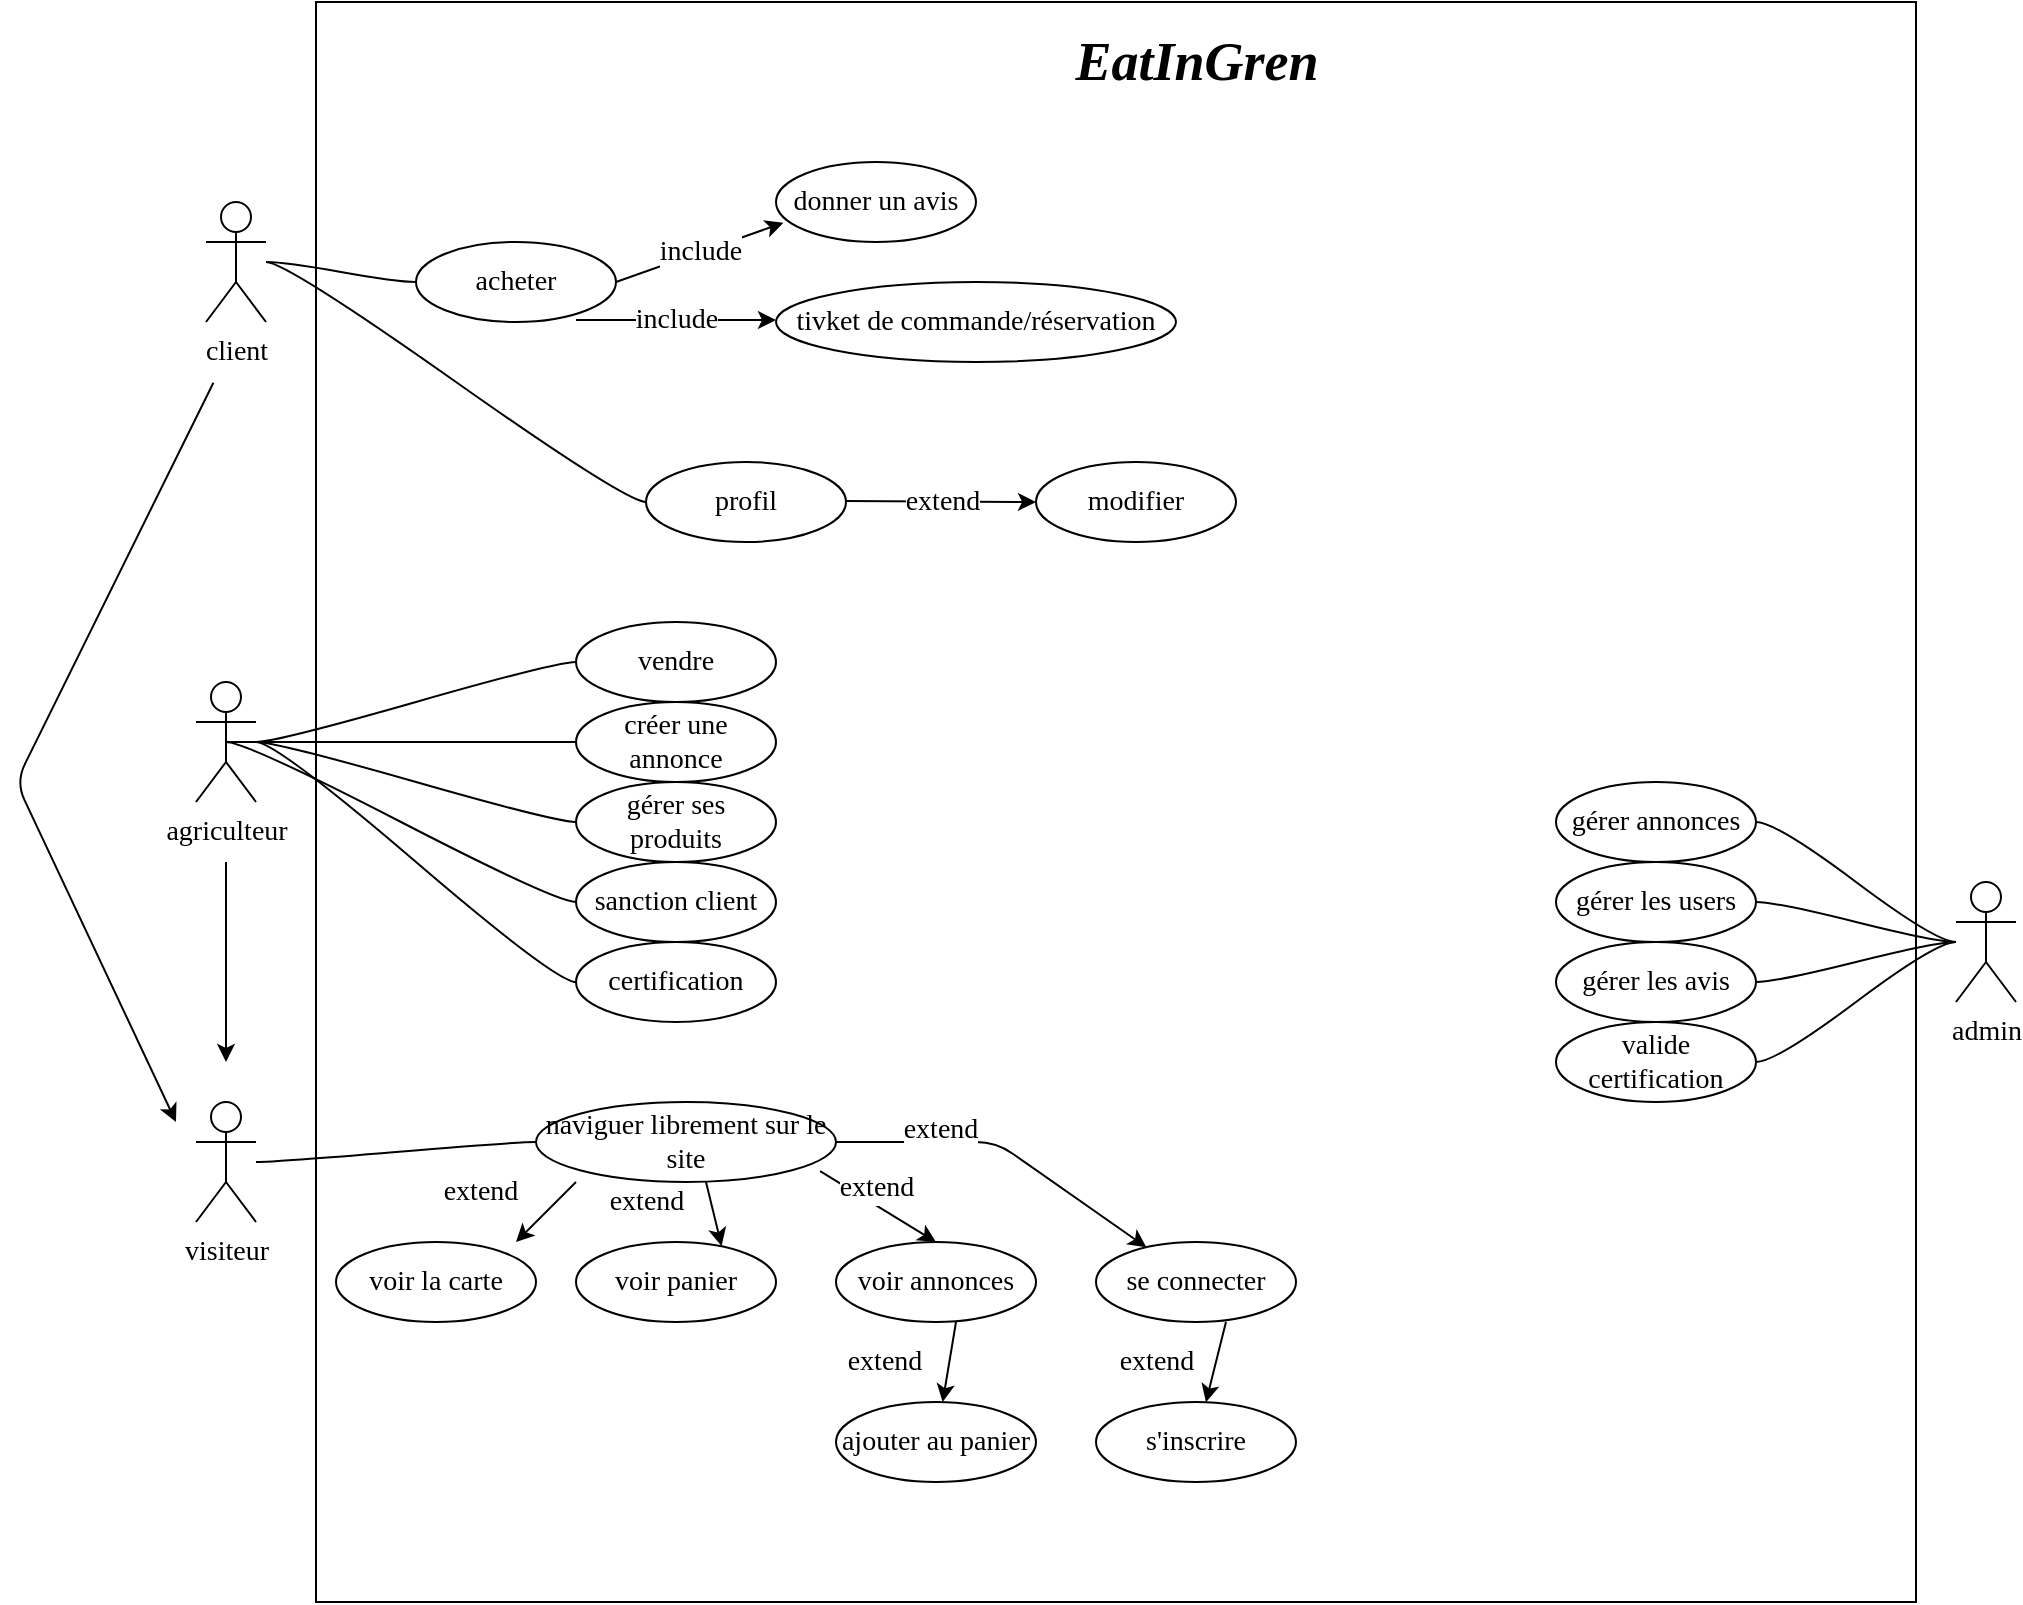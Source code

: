 <mxfile>
    <diagram id="3IRY8MzR198J3jKnu0vW" name="Page-1">
        <mxGraphModel dx="761" dy="1046" grid="1" gridSize="10" guides="1" tooltips="1" connect="1" arrows="1" fold="1" page="1" pageScale="1" pageWidth="850" pageHeight="1100" math="0" shadow="0">
            <root>
                <mxCell id="0"/>
                <mxCell id="1" parent="0"/>
                <mxCell id="2" value="" style="whiteSpace=wrap;html=1;aspect=fixed;" vertex="1" parent="1">
                    <mxGeometry x="160" y="30" width="800" height="800" as="geometry"/>
                </mxCell>
                <mxCell id="25" style="edgeStyle=none;html=1;exitX=0.5;exitY=1;exitDx=0;exitDy=0;fontFamily=Comic Sans MS;fontSize=14;" edge="1" parent="1">
                    <mxGeometry relative="1" as="geometry">
                        <mxPoint x="115" y="560" as="targetPoint"/>
                        <mxPoint x="115" y="460" as="sourcePoint"/>
                    </mxGeometry>
                </mxCell>
                <mxCell id="24" style="edgeStyle=none;html=1;exitX=0.437;exitY=1.009;exitDx=0;exitDy=0;fontFamily=Comic Sans MS;fontSize=14;exitPerimeter=0;" edge="1" parent="1">
                    <mxGeometry relative="1" as="geometry">
                        <mxPoint x="90" y="590" as="targetPoint"/>
                        <mxPoint x="108.7" y="220.36" as="sourcePoint"/>
                        <Array as="points">
                            <mxPoint x="10" y="420"/>
                        </Array>
                    </mxGeometry>
                </mxCell>
                <mxCell id="26" value="client" style="shape=umlActor;verticalLabelPosition=bottom;verticalAlign=top;html=1;outlineConnect=0;fontFamily=Comic Sans MS;fontSize=14;" vertex="1" parent="1">
                    <mxGeometry x="105" y="130" width="30" height="60" as="geometry"/>
                </mxCell>
                <mxCell id="27" value="agriculteur" style="shape=umlActor;verticalLabelPosition=bottom;verticalAlign=top;html=1;outlineConnect=0;fontFamily=Comic Sans MS;fontSize=14;" vertex="1" parent="1">
                    <mxGeometry x="100" y="370" width="30" height="60" as="geometry"/>
                </mxCell>
                <mxCell id="28" value="visiteur" style="shape=umlActor;verticalLabelPosition=bottom;verticalAlign=top;html=1;outlineConnect=0;fontFamily=Comic Sans MS;fontSize=14;" vertex="1" parent="1">
                    <mxGeometry x="100" y="580" width="30" height="60" as="geometry"/>
                </mxCell>
                <mxCell id="35" style="edgeStyle=entityRelationEdgeStyle;html=1;startArrow=none;endArrow=none;segment=10;curved=1;sourcePerimeterSpacing=0;targetPerimeterSpacing=0;exitX=0;exitY=0.5;exitDx=0;exitDy=0;fontFamily=Comic Sans MS;fontSize=14;" edge="1" parent="1" source="30" target="26">
                    <mxGeometry relative="1" as="geometry"/>
                </mxCell>
                <mxCell id="30" value="acheter" style="ellipse;whiteSpace=wrap;html=1;align=center;newEdgeStyle={&quot;edgeStyle&quot;:&quot;entityRelationEdgeStyle&quot;,&quot;startArrow&quot;:&quot;none&quot;,&quot;endArrow&quot;:&quot;none&quot;,&quot;segment&quot;:10,&quot;curved&quot;:1,&quot;sourcePerimeterSpacing&quot;:0,&quot;targetPerimeterSpacing&quot;:0};treeFolding=1;treeMoving=1;fontFamily=Comic Sans MS;fontSize=14;" vertex="1" parent="1">
                    <mxGeometry x="210" y="150" width="100" height="40" as="geometry"/>
                </mxCell>
                <mxCell id="31" value="donner un avis" style="ellipse;whiteSpace=wrap;html=1;align=center;newEdgeStyle={&quot;edgeStyle&quot;:&quot;entityRelationEdgeStyle&quot;,&quot;startArrow&quot;:&quot;none&quot;,&quot;endArrow&quot;:&quot;none&quot;,&quot;segment&quot;:10,&quot;curved&quot;:1,&quot;sourcePerimeterSpacing&quot;:0,&quot;targetPerimeterSpacing&quot;:0};treeFolding=1;treeMoving=1;fontFamily=Comic Sans MS;fontSize=14;" vertex="1" parent="1">
                    <mxGeometry x="390" y="110" width="100" height="40" as="geometry"/>
                </mxCell>
                <mxCell id="32" value="tivket de commande/réservation" style="ellipse;whiteSpace=wrap;html=1;align=center;newEdgeStyle={&quot;edgeStyle&quot;:&quot;entityRelationEdgeStyle&quot;,&quot;startArrow&quot;:&quot;none&quot;,&quot;endArrow&quot;:&quot;none&quot;,&quot;segment&quot;:10,&quot;curved&quot;:1,&quot;sourcePerimeterSpacing&quot;:0,&quot;targetPerimeterSpacing&quot;:0};treeFolding=1;treeMoving=1;fontFamily=Comic Sans MS;fontSize=14;" vertex="1" parent="1">
                    <mxGeometry x="390" y="170" width="200" height="40" as="geometry"/>
                </mxCell>
                <mxCell id="37" value="" style="endArrow=classic;html=1;fontFamily=Comic Sans MS;fontSize=14;entryX=0.037;entryY=0.759;entryDx=0;entryDy=0;entryPerimeter=0;" edge="1" parent="1" target="31">
                    <mxGeometry relative="1" as="geometry">
                        <mxPoint x="310" y="170" as="sourcePoint"/>
                        <mxPoint x="410" y="170" as="targetPoint"/>
                    </mxGeometry>
                </mxCell>
                <mxCell id="38" value="include" style="edgeLabel;resizable=0;html=1;align=center;verticalAlign=middle;fontFamily=Comic Sans MS;fontSize=14;" connectable="0" vertex="1" parent="37">
                    <mxGeometry relative="1" as="geometry"/>
                </mxCell>
                <mxCell id="39" value="" style="endArrow=classic;html=1;fontFamily=Comic Sans MS;fontSize=14;" edge="1" parent="1">
                    <mxGeometry relative="1" as="geometry">
                        <mxPoint x="290" y="189" as="sourcePoint"/>
                        <mxPoint x="390" y="189" as="targetPoint"/>
                    </mxGeometry>
                </mxCell>
                <mxCell id="40" value="include" style="edgeLabel;resizable=0;html=1;align=center;verticalAlign=middle;fontFamily=Comic Sans MS;fontSize=14;" connectable="0" vertex="1" parent="39">
                    <mxGeometry relative="1" as="geometry"/>
                </mxCell>
                <mxCell id="43" style="edgeStyle=entityRelationEdgeStyle;html=1;startArrow=none;endArrow=none;segment=10;curved=1;sourcePerimeterSpacing=0;targetPerimeterSpacing=0;exitX=0;exitY=0.5;exitDx=0;exitDy=0;fontFamily=Comic Sans MS;fontSize=14;" edge="1" parent="1" source="41" target="26">
                    <mxGeometry relative="1" as="geometry"/>
                </mxCell>
                <mxCell id="41" value="profil" style="ellipse;whiteSpace=wrap;html=1;align=center;newEdgeStyle={&quot;edgeStyle&quot;:&quot;entityRelationEdgeStyle&quot;,&quot;startArrow&quot;:&quot;none&quot;,&quot;endArrow&quot;:&quot;none&quot;,&quot;segment&quot;:10,&quot;curved&quot;:1,&quot;sourcePerimeterSpacing&quot;:0,&quot;targetPerimeterSpacing&quot;:0};treeFolding=1;treeMoving=1;fontFamily=Comic Sans MS;fontSize=14;" vertex="1" parent="1">
                    <mxGeometry x="325" y="260" width="100" height="40" as="geometry"/>
                </mxCell>
                <mxCell id="42" value="modifier" style="ellipse;whiteSpace=wrap;html=1;align=center;newEdgeStyle={&quot;edgeStyle&quot;:&quot;entityRelationEdgeStyle&quot;,&quot;startArrow&quot;:&quot;none&quot;,&quot;endArrow&quot;:&quot;none&quot;,&quot;segment&quot;:10,&quot;curved&quot;:1,&quot;sourcePerimeterSpacing&quot;:0,&quot;targetPerimeterSpacing&quot;:0};treeFolding=1;treeMoving=1;fontFamily=Comic Sans MS;fontSize=14;" vertex="1" parent="1">
                    <mxGeometry x="520" y="260" width="100" height="40" as="geometry"/>
                </mxCell>
                <mxCell id="44" value="" style="endArrow=classic;html=1;fontFamily=Comic Sans MS;fontSize=14;" edge="1" parent="1">
                    <mxGeometry relative="1" as="geometry">
                        <mxPoint x="425" y="279.5" as="sourcePoint"/>
                        <mxPoint x="520" y="280" as="targetPoint"/>
                    </mxGeometry>
                </mxCell>
                <mxCell id="45" value="extend" style="edgeLabel;resizable=0;html=1;align=center;verticalAlign=middle;fontFamily=Comic Sans MS;fontSize=14;" connectable="0" vertex="1" parent="44">
                    <mxGeometry relative="1" as="geometry"/>
                </mxCell>
                <mxCell id="53" style="edgeStyle=entityRelationEdgeStyle;html=1;startArrow=none;endArrow=none;segment=10;curved=1;sourcePerimeterSpacing=0;targetPerimeterSpacing=0;exitX=0;exitY=0.5;exitDx=0;exitDy=0;fontFamily=Comic Sans MS;fontSize=14;" edge="1" parent="1" source="46" target="27">
                    <mxGeometry relative="1" as="geometry"/>
                </mxCell>
                <mxCell id="46" value="vendre" style="ellipse;whiteSpace=wrap;html=1;align=center;newEdgeStyle={&quot;edgeStyle&quot;:&quot;entityRelationEdgeStyle&quot;,&quot;startArrow&quot;:&quot;none&quot;,&quot;endArrow&quot;:&quot;none&quot;,&quot;segment&quot;:10,&quot;curved&quot;:1,&quot;sourcePerimeterSpacing&quot;:0,&quot;targetPerimeterSpacing&quot;:0};treeFolding=1;treeMoving=1;fontFamily=Comic Sans MS;fontSize=14;" vertex="1" parent="1">
                    <mxGeometry x="290" y="340" width="100" height="40" as="geometry"/>
                </mxCell>
                <mxCell id="54" style="edgeStyle=entityRelationEdgeStyle;html=1;startArrow=none;endArrow=none;segment=10;curved=1;sourcePerimeterSpacing=0;targetPerimeterSpacing=0;exitX=0;exitY=0.5;exitDx=0;exitDy=0;entryX=0.5;entryY=0.5;entryDx=0;entryDy=0;entryPerimeter=0;fontFamily=Comic Sans MS;fontSize=14;" edge="1" parent="1" source="47" target="27">
                    <mxGeometry relative="1" as="geometry"/>
                </mxCell>
                <mxCell id="47" value="créer une annonce" style="ellipse;whiteSpace=wrap;html=1;align=center;newEdgeStyle={&quot;edgeStyle&quot;:&quot;entityRelationEdgeStyle&quot;,&quot;startArrow&quot;:&quot;none&quot;,&quot;endArrow&quot;:&quot;none&quot;,&quot;segment&quot;:10,&quot;curved&quot;:1,&quot;sourcePerimeterSpacing&quot;:0,&quot;targetPerimeterSpacing&quot;:0};treeFolding=1;treeMoving=1;fontFamily=Comic Sans MS;fontSize=14;" vertex="1" parent="1">
                    <mxGeometry x="290" y="380" width="100" height="40" as="geometry"/>
                </mxCell>
                <mxCell id="55" style="edgeStyle=entityRelationEdgeStyle;html=1;startArrow=none;endArrow=none;segment=10;curved=1;sourcePerimeterSpacing=0;targetPerimeterSpacing=0;exitX=0;exitY=0.5;exitDx=0;exitDy=0;fontFamily=Comic Sans MS;fontSize=14;" edge="1" parent="1" source="48" target="27">
                    <mxGeometry relative="1" as="geometry"/>
                </mxCell>
                <mxCell id="48" value="gérer ses produits" style="ellipse;whiteSpace=wrap;html=1;align=center;newEdgeStyle={&quot;edgeStyle&quot;:&quot;entityRelationEdgeStyle&quot;,&quot;startArrow&quot;:&quot;none&quot;,&quot;endArrow&quot;:&quot;none&quot;,&quot;segment&quot;:10,&quot;curved&quot;:1,&quot;sourcePerimeterSpacing&quot;:0,&quot;targetPerimeterSpacing&quot;:0};treeFolding=1;treeMoving=1;fontFamily=Comic Sans MS;fontSize=14;" vertex="1" parent="1">
                    <mxGeometry x="290" y="420" width="100" height="40" as="geometry"/>
                </mxCell>
                <mxCell id="56" style="edgeStyle=entityRelationEdgeStyle;html=1;startArrow=none;endArrow=none;segment=10;curved=1;sourcePerimeterSpacing=0;targetPerimeterSpacing=0;exitX=0;exitY=0.5;exitDx=0;exitDy=0;entryX=0.5;entryY=0.5;entryDx=0;entryDy=0;entryPerimeter=0;fontFamily=Comic Sans MS;fontSize=14;" edge="1" parent="1" source="49" target="27">
                    <mxGeometry relative="1" as="geometry"/>
                </mxCell>
                <mxCell id="49" value="sanction client" style="ellipse;whiteSpace=wrap;html=1;align=center;newEdgeStyle={&quot;edgeStyle&quot;:&quot;entityRelationEdgeStyle&quot;,&quot;startArrow&quot;:&quot;none&quot;,&quot;endArrow&quot;:&quot;none&quot;,&quot;segment&quot;:10,&quot;curved&quot;:1,&quot;sourcePerimeterSpacing&quot;:0,&quot;targetPerimeterSpacing&quot;:0};treeFolding=1;treeMoving=1;fontFamily=Comic Sans MS;fontSize=14;" vertex="1" parent="1">
                    <mxGeometry x="290" y="460" width="100" height="40" as="geometry"/>
                </mxCell>
                <mxCell id="57" style="edgeStyle=entityRelationEdgeStyle;html=1;startArrow=none;endArrow=none;segment=10;curved=1;sourcePerimeterSpacing=0;targetPerimeterSpacing=0;exitX=0;exitY=0.5;exitDx=0;exitDy=0;fontFamily=Comic Sans MS;fontSize=14;" edge="1" parent="1" source="50" target="27">
                    <mxGeometry relative="1" as="geometry"/>
                </mxCell>
                <mxCell id="50" value="certification" style="ellipse;whiteSpace=wrap;html=1;align=center;newEdgeStyle={&quot;edgeStyle&quot;:&quot;entityRelationEdgeStyle&quot;,&quot;startArrow&quot;:&quot;none&quot;,&quot;endArrow&quot;:&quot;none&quot;,&quot;segment&quot;:10,&quot;curved&quot;:1,&quot;sourcePerimeterSpacing&quot;:0,&quot;targetPerimeterSpacing&quot;:0};treeFolding=1;treeMoving=1;fontFamily=Comic Sans MS;fontSize=14;" vertex="1" parent="1">
                    <mxGeometry x="290" y="500" width="100" height="40" as="geometry"/>
                </mxCell>
                <mxCell id="64" style="edgeStyle=entityRelationEdgeStyle;html=1;startArrow=none;endArrow=none;segment=10;curved=1;sourcePerimeterSpacing=0;targetPerimeterSpacing=0;exitX=0;exitY=0.5;exitDx=0;exitDy=0;fontFamily=Comic Sans MS;fontSize=14;" edge="1" parent="1" source="58" target="28">
                    <mxGeometry relative="1" as="geometry"/>
                </mxCell>
                <mxCell id="58" value="naviguer librement sur le site" style="ellipse;whiteSpace=wrap;html=1;align=center;newEdgeStyle={&quot;edgeStyle&quot;:&quot;entityRelationEdgeStyle&quot;,&quot;startArrow&quot;:&quot;none&quot;,&quot;endArrow&quot;:&quot;none&quot;,&quot;segment&quot;:10,&quot;curved&quot;:1,&quot;sourcePerimeterSpacing&quot;:0,&quot;targetPerimeterSpacing&quot;:0};treeFolding=1;treeMoving=1;fontFamily=Comic Sans MS;fontSize=14;" vertex="1" parent="1">
                    <mxGeometry x="270" y="580" width="150" height="40" as="geometry"/>
                </mxCell>
                <mxCell id="59" value="voir la carte" style="ellipse;whiteSpace=wrap;html=1;align=center;newEdgeStyle={&quot;edgeStyle&quot;:&quot;entityRelationEdgeStyle&quot;,&quot;startArrow&quot;:&quot;none&quot;,&quot;endArrow&quot;:&quot;none&quot;,&quot;segment&quot;:10,&quot;curved&quot;:1,&quot;sourcePerimeterSpacing&quot;:0,&quot;targetPerimeterSpacing&quot;:0};treeFolding=1;treeMoving=1;fontFamily=Comic Sans MS;fontSize=14;" vertex="1" parent="1">
                    <mxGeometry x="170" y="650" width="100" height="40" as="geometry"/>
                </mxCell>
                <mxCell id="60" value="voir panier" style="ellipse;whiteSpace=wrap;html=1;align=center;newEdgeStyle={&quot;edgeStyle&quot;:&quot;entityRelationEdgeStyle&quot;,&quot;startArrow&quot;:&quot;none&quot;,&quot;endArrow&quot;:&quot;none&quot;,&quot;segment&quot;:10,&quot;curved&quot;:1,&quot;sourcePerimeterSpacing&quot;:0,&quot;targetPerimeterSpacing&quot;:0};treeFolding=1;treeMoving=1;fontFamily=Comic Sans MS;fontSize=14;" vertex="1" parent="1">
                    <mxGeometry x="290" y="650" width="100" height="40" as="geometry"/>
                </mxCell>
                <mxCell id="61" value="voir annonces" style="ellipse;whiteSpace=wrap;html=1;align=center;newEdgeStyle={&quot;edgeStyle&quot;:&quot;entityRelationEdgeStyle&quot;,&quot;startArrow&quot;:&quot;none&quot;,&quot;endArrow&quot;:&quot;none&quot;,&quot;segment&quot;:10,&quot;curved&quot;:1,&quot;sourcePerimeterSpacing&quot;:0,&quot;targetPerimeterSpacing&quot;:0};treeFolding=1;treeMoving=1;fontFamily=Comic Sans MS;fontSize=14;" vertex="1" parent="1">
                    <mxGeometry x="420" y="650" width="100" height="40" as="geometry"/>
                </mxCell>
                <mxCell id="65" value="ajouter au panier" style="ellipse;whiteSpace=wrap;html=1;align=center;newEdgeStyle={&quot;edgeStyle&quot;:&quot;entityRelationEdgeStyle&quot;,&quot;startArrow&quot;:&quot;none&quot;,&quot;endArrow&quot;:&quot;none&quot;,&quot;segment&quot;:10,&quot;curved&quot;:1,&quot;sourcePerimeterSpacing&quot;:0,&quot;targetPerimeterSpacing&quot;:0};treeFolding=1;treeMoving=1;fontFamily=Comic Sans MS;fontSize=14;" vertex="1" parent="1">
                    <mxGeometry x="420" y="730" width="100" height="40" as="geometry"/>
                </mxCell>
                <mxCell id="66" value="se connecter" style="ellipse;whiteSpace=wrap;html=1;align=center;newEdgeStyle={&quot;edgeStyle&quot;:&quot;entityRelationEdgeStyle&quot;,&quot;startArrow&quot;:&quot;none&quot;,&quot;endArrow&quot;:&quot;none&quot;,&quot;segment&quot;:10,&quot;curved&quot;:1,&quot;sourcePerimeterSpacing&quot;:0,&quot;targetPerimeterSpacing&quot;:0};treeFolding=1;treeMoving=1;fontFamily=Comic Sans MS;fontSize=14;" vertex="1" parent="1">
                    <mxGeometry x="550" y="650" width="100" height="40" as="geometry"/>
                </mxCell>
                <mxCell id="67" value="s'inscrire" style="ellipse;whiteSpace=wrap;html=1;align=center;newEdgeStyle={&quot;edgeStyle&quot;:&quot;entityRelationEdgeStyle&quot;,&quot;startArrow&quot;:&quot;none&quot;,&quot;endArrow&quot;:&quot;none&quot;,&quot;segment&quot;:10,&quot;curved&quot;:1,&quot;sourcePerimeterSpacing&quot;:0,&quot;targetPerimeterSpacing&quot;:0};treeFolding=1;treeMoving=1;fontFamily=Comic Sans MS;fontSize=14;" vertex="1" parent="1">
                    <mxGeometry x="550" y="730" width="100" height="40" as="geometry"/>
                </mxCell>
                <mxCell id="68" value="" style="endArrow=classic;html=1;fontFamily=Comic Sans MS;fontSize=14;" edge="1" parent="1">
                    <mxGeometry relative="1" as="geometry">
                        <mxPoint x="290" y="620" as="sourcePoint"/>
                        <mxPoint x="260" y="650" as="targetPoint"/>
                    </mxGeometry>
                </mxCell>
                <mxCell id="69" value="extend" style="edgeLabel;resizable=0;html=1;align=center;verticalAlign=middle;fontFamily=Comic Sans MS;fontSize=14;" connectable="0" vertex="1" parent="68">
                    <mxGeometry relative="1" as="geometry">
                        <mxPoint x="-33" y="-10" as="offset"/>
                    </mxGeometry>
                </mxCell>
                <mxCell id="70" value="" style="endArrow=classic;html=1;fontFamily=Comic Sans MS;fontSize=14;entryX=0.728;entryY=0.05;entryDx=0;entryDy=0;entryPerimeter=0;" edge="1" parent="1" target="60">
                    <mxGeometry relative="1" as="geometry">
                        <mxPoint x="355" y="620" as="sourcePoint"/>
                        <mxPoint x="325" y="650" as="targetPoint"/>
                    </mxGeometry>
                </mxCell>
                <mxCell id="71" value="extend" style="edgeLabel;resizable=0;html=1;align=center;verticalAlign=middle;fontFamily=Comic Sans MS;fontSize=14;" connectable="0" vertex="1" parent="70">
                    <mxGeometry relative="1" as="geometry">
                        <mxPoint x="-34" y="-6" as="offset"/>
                    </mxGeometry>
                </mxCell>
                <mxCell id="72" value="" style="endArrow=classic;html=1;fontFamily=Comic Sans MS;fontSize=14;entryX=0.5;entryY=0;entryDx=0;entryDy=0;exitX=0.947;exitY=0.863;exitDx=0;exitDy=0;exitPerimeter=0;" edge="1" parent="1" source="58" target="61">
                    <mxGeometry relative="1" as="geometry">
                        <mxPoint x="450" y="620" as="sourcePoint"/>
                        <mxPoint x="420" y="650" as="targetPoint"/>
                    </mxGeometry>
                </mxCell>
                <mxCell id="73" value="extend" style="edgeLabel;resizable=0;html=1;align=center;verticalAlign=middle;fontFamily=Comic Sans MS;fontSize=14;" connectable="0" vertex="1" parent="72">
                    <mxGeometry relative="1" as="geometry">
                        <mxPoint x="-1" y="-10" as="offset"/>
                    </mxGeometry>
                </mxCell>
                <mxCell id="74" value="" style="endArrow=classic;html=1;fontFamily=Comic Sans MS;fontSize=14;" edge="1" parent="1" source="58" target="66">
                    <mxGeometry relative="1" as="geometry">
                        <mxPoint x="570" y="590" as="sourcePoint"/>
                        <mxPoint x="530" y="620" as="targetPoint"/>
                        <Array as="points">
                            <mxPoint x="500" y="600"/>
                        </Array>
                    </mxGeometry>
                </mxCell>
                <mxCell id="75" value="extend" style="edgeLabel;resizable=0;html=1;align=center;verticalAlign=middle;fontFamily=Comic Sans MS;fontSize=14;" connectable="0" vertex="1" parent="74">
                    <mxGeometry relative="1" as="geometry">
                        <mxPoint x="-33" y="-10" as="offset"/>
                    </mxGeometry>
                </mxCell>
                <mxCell id="76" value="" style="endArrow=classic;html=1;fontFamily=Comic Sans MS;fontSize=14;" edge="1" parent="1" target="65">
                    <mxGeometry relative="1" as="geometry">
                        <mxPoint x="480" y="690" as="sourcePoint"/>
                        <mxPoint x="450" y="720" as="targetPoint"/>
                    </mxGeometry>
                </mxCell>
                <mxCell id="77" value="extend" style="edgeLabel;resizable=0;html=1;align=center;verticalAlign=middle;fontFamily=Comic Sans MS;fontSize=14;" connectable="0" vertex="1" parent="76">
                    <mxGeometry relative="1" as="geometry">
                        <mxPoint x="-33" as="offset"/>
                    </mxGeometry>
                </mxCell>
                <mxCell id="78" value="" style="endArrow=classic;html=1;fontFamily=Comic Sans MS;fontSize=14;" edge="1" parent="1" target="67">
                    <mxGeometry relative="1" as="geometry">
                        <mxPoint x="615" y="690" as="sourcePoint"/>
                        <mxPoint x="585" y="720" as="targetPoint"/>
                    </mxGeometry>
                </mxCell>
                <mxCell id="79" value="extend" style="edgeLabel;resizable=0;html=1;align=center;verticalAlign=middle;fontFamily=Comic Sans MS;fontSize=14;" connectable="0" vertex="1" parent="78">
                    <mxGeometry relative="1" as="geometry">
                        <mxPoint x="-30" as="offset"/>
                    </mxGeometry>
                </mxCell>
                <mxCell id="80" value="admin" style="shape=umlActor;verticalLabelPosition=bottom;verticalAlign=top;html=1;outlineConnect=0;fontFamily=Comic Sans MS;fontSize=14;" vertex="1" parent="1">
                    <mxGeometry x="980" y="470" width="30" height="60" as="geometry"/>
                </mxCell>
                <mxCell id="85" style="edgeStyle=entityRelationEdgeStyle;html=1;startArrow=none;endArrow=none;segment=10;curved=1;sourcePerimeterSpacing=0;targetPerimeterSpacing=0;exitX=1;exitY=0.5;exitDx=0;exitDy=0;fontFamily=Comic Sans MS;fontSize=14;" edge="1" parent="1" source="81" target="80">
                    <mxGeometry relative="1" as="geometry"/>
                </mxCell>
                <mxCell id="81" value="gérer annonces" style="ellipse;whiteSpace=wrap;html=1;align=center;newEdgeStyle={&quot;edgeStyle&quot;:&quot;entityRelationEdgeStyle&quot;,&quot;startArrow&quot;:&quot;none&quot;,&quot;endArrow&quot;:&quot;none&quot;,&quot;segment&quot;:10,&quot;curved&quot;:1,&quot;sourcePerimeterSpacing&quot;:0,&quot;targetPerimeterSpacing&quot;:0};treeFolding=1;treeMoving=1;fontFamily=Comic Sans MS;fontSize=14;" vertex="1" parent="1">
                    <mxGeometry x="780" y="420" width="100" height="40" as="geometry"/>
                </mxCell>
                <mxCell id="86" style="edgeStyle=entityRelationEdgeStyle;html=1;startArrow=none;endArrow=none;segment=10;curved=1;sourcePerimeterSpacing=0;targetPerimeterSpacing=0;exitX=1;exitY=0.5;exitDx=0;exitDy=0;fontFamily=Comic Sans MS;fontSize=14;" edge="1" parent="1" source="82" target="80">
                    <mxGeometry relative="1" as="geometry"/>
                </mxCell>
                <mxCell id="82" value="gérer les users" style="ellipse;whiteSpace=wrap;html=1;align=center;newEdgeStyle={&quot;edgeStyle&quot;:&quot;entityRelationEdgeStyle&quot;,&quot;startArrow&quot;:&quot;none&quot;,&quot;endArrow&quot;:&quot;none&quot;,&quot;segment&quot;:10,&quot;curved&quot;:1,&quot;sourcePerimeterSpacing&quot;:0,&quot;targetPerimeterSpacing&quot;:0};treeFolding=1;treeMoving=1;fontFamily=Comic Sans MS;fontSize=14;" vertex="1" parent="1">
                    <mxGeometry x="780" y="460" width="100" height="40" as="geometry"/>
                </mxCell>
                <mxCell id="87" style="edgeStyle=entityRelationEdgeStyle;html=1;startArrow=none;endArrow=none;segment=10;curved=1;sourcePerimeterSpacing=0;targetPerimeterSpacing=0;exitX=1;exitY=0.5;exitDx=0;exitDy=0;fontFamily=Comic Sans MS;fontSize=14;" edge="1" parent="1" source="83" target="80">
                    <mxGeometry relative="1" as="geometry"/>
                </mxCell>
                <mxCell id="83" value="gérer les avis" style="ellipse;whiteSpace=wrap;html=1;align=center;newEdgeStyle={&quot;edgeStyle&quot;:&quot;entityRelationEdgeStyle&quot;,&quot;startArrow&quot;:&quot;none&quot;,&quot;endArrow&quot;:&quot;none&quot;,&quot;segment&quot;:10,&quot;curved&quot;:1,&quot;sourcePerimeterSpacing&quot;:0,&quot;targetPerimeterSpacing&quot;:0};treeFolding=1;treeMoving=1;fontFamily=Comic Sans MS;fontSize=14;" vertex="1" parent="1">
                    <mxGeometry x="780" y="500" width="100" height="40" as="geometry"/>
                </mxCell>
                <mxCell id="89" style="edgeStyle=entityRelationEdgeStyle;html=1;startArrow=none;endArrow=none;segment=10;curved=1;sourcePerimeterSpacing=0;targetPerimeterSpacing=0;exitX=1;exitY=0.5;exitDx=0;exitDy=0;fontFamily=Comic Sans MS;fontSize=14;" edge="1" parent="1" source="84">
                    <mxGeometry relative="1" as="geometry">
                        <mxPoint x="980" y="500" as="targetPoint"/>
                    </mxGeometry>
                </mxCell>
                <mxCell id="84" value="valide certification" style="ellipse;whiteSpace=wrap;html=1;align=center;newEdgeStyle={&quot;edgeStyle&quot;:&quot;entityRelationEdgeStyle&quot;,&quot;startArrow&quot;:&quot;none&quot;,&quot;endArrow&quot;:&quot;none&quot;,&quot;segment&quot;:10,&quot;curved&quot;:1,&quot;sourcePerimeterSpacing&quot;:0,&quot;targetPerimeterSpacing&quot;:0};treeFolding=1;treeMoving=1;fontFamily=Comic Sans MS;fontSize=14;" vertex="1" parent="1">
                    <mxGeometry x="780" y="540" width="100" height="40" as="geometry"/>
                </mxCell>
                <mxCell id="91" value="EatInGren" style="text;strokeColor=none;fillColor=none;html=1;fontSize=27;fontStyle=3;verticalAlign=middle;align=center;fontFamily=Comic Sans MS;" vertex="1" parent="1">
                    <mxGeometry x="550" y="40" width="100" height="40" as="geometry"/>
                </mxCell>
            </root>
        </mxGraphModel>
    </diagram>
</mxfile>